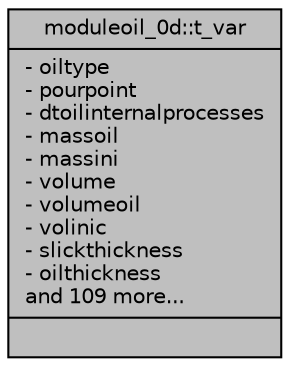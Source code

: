 digraph "moduleoil_0d::t_var"
{
 // LATEX_PDF_SIZE
  edge [fontname="Helvetica",fontsize="10",labelfontname="Helvetica",labelfontsize="10"];
  node [fontname="Helvetica",fontsize="10",shape=record];
  Node1 [label="{moduleoil_0d::t_var\n|- oiltype\l- pourpoint\l- dtoilinternalprocesses\l- massoil\l- massini\l- volume\l- volumeoil\l- volinic\l- slickthickness\l- oilthickness\land 109 more...\l|}",height=0.2,width=0.4,color="black", fillcolor="grey75", style="filled", fontcolor="black",tooltip=" "];
}
